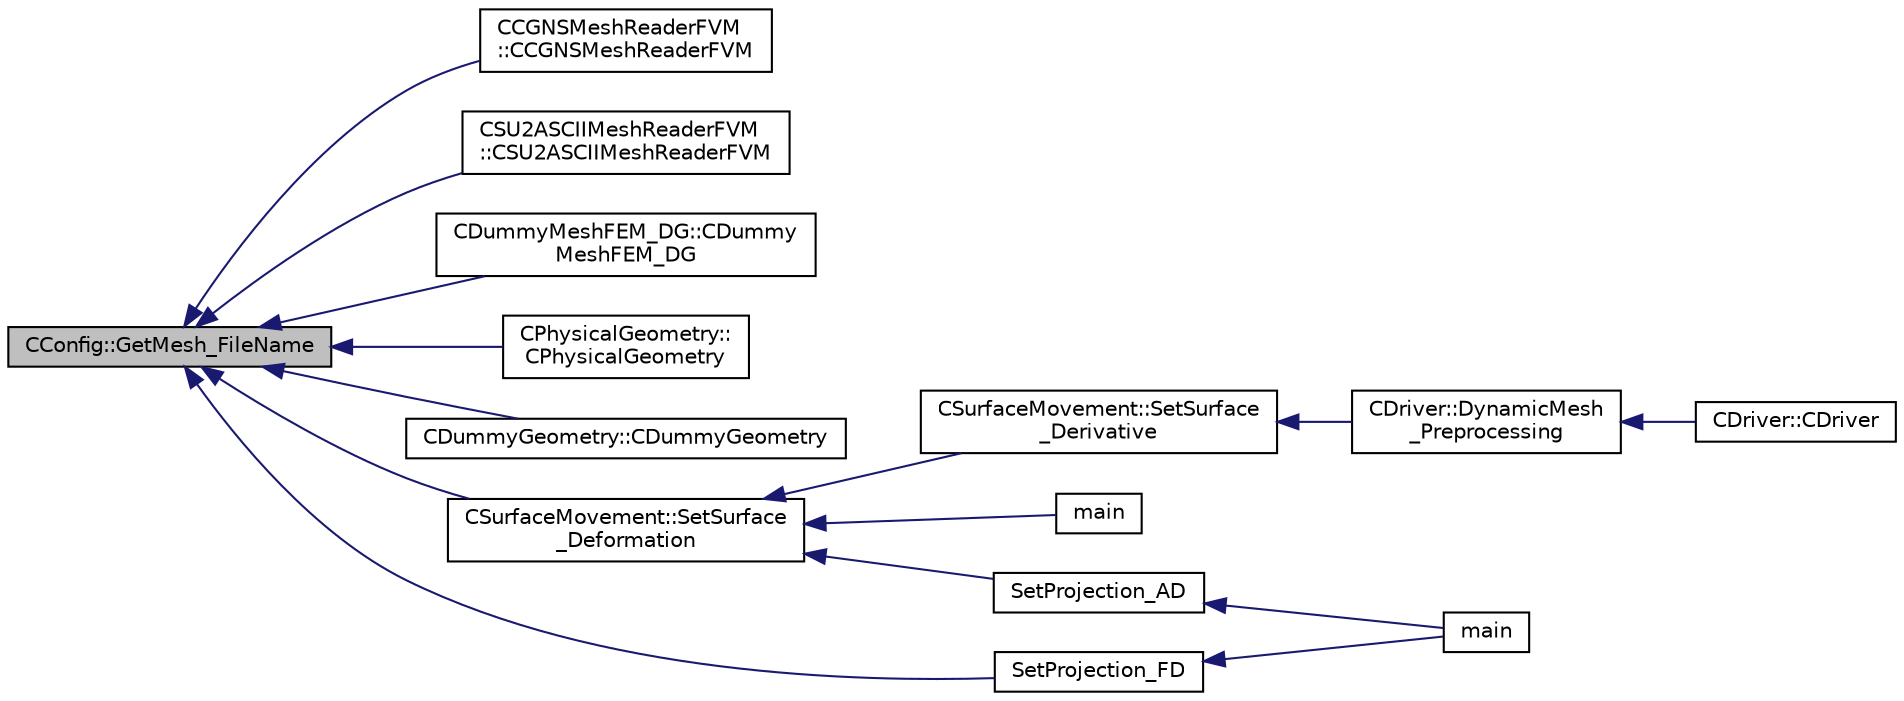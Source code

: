 digraph "CConfig::GetMesh_FileName"
{
  edge [fontname="Helvetica",fontsize="10",labelfontname="Helvetica",labelfontsize="10"];
  node [fontname="Helvetica",fontsize="10",shape=record];
  rankdir="LR";
  Node7776 [label="CConfig::GetMesh_FileName",height=0.2,width=0.4,color="black", fillcolor="grey75", style="filled", fontcolor="black"];
  Node7776 -> Node7777 [dir="back",color="midnightblue",fontsize="10",style="solid",fontname="Helvetica"];
  Node7777 [label="CCGNSMeshReaderFVM\l::CCGNSMeshReaderFVM",height=0.2,width=0.4,color="black", fillcolor="white", style="filled",URL="$class_c_c_g_n_s_mesh_reader_f_v_m.html#ab8c469095116f9b8a86a57d7e8024365",tooltip="Constructor of the CCGNSMeshReaderFVM class. "];
  Node7776 -> Node7778 [dir="back",color="midnightblue",fontsize="10",style="solid",fontname="Helvetica"];
  Node7778 [label="CSU2ASCIIMeshReaderFVM\l::CSU2ASCIIMeshReaderFVM",height=0.2,width=0.4,color="black", fillcolor="white", style="filled",URL="$class_c_s_u2_a_s_c_i_i_mesh_reader_f_v_m.html#ae13b34294e5cbbd0ea86ecf80a004935",tooltip="Constructor of the CSU2ASCIIMeshReaderFVM class. "];
  Node7776 -> Node7779 [dir="back",color="midnightblue",fontsize="10",style="solid",fontname="Helvetica"];
  Node7779 [label="CDummyMeshFEM_DG::CDummy\lMeshFEM_DG",height=0.2,width=0.4,color="black", fillcolor="white", style="filled",URL="$class_c_dummy_mesh_f_e_m___d_g.html#a292c0e183f7ee0db7badeccc4bd05ac4",tooltip="Constructor of the class. "];
  Node7776 -> Node7780 [dir="back",color="midnightblue",fontsize="10",style="solid",fontname="Helvetica"];
  Node7780 [label="CPhysicalGeometry::\lCPhysicalGeometry",height=0.2,width=0.4,color="black", fillcolor="white", style="filled",URL="$class_c_physical_geometry.html#a075a737b341a64de5463ddd41096692e",tooltip="Reads the geometry of the grid and adjust the boundary conditions with the configuration file..."];
  Node7776 -> Node7781 [dir="back",color="midnightblue",fontsize="10",style="solid",fontname="Helvetica"];
  Node7781 [label="CDummyGeometry::CDummyGeometry",height=0.2,width=0.4,color="black", fillcolor="white", style="filled",URL="$class_c_dummy_geometry.html#a4aa99e7c9145b9f4e3809a91f103606b",tooltip="Constructor of the class. "];
  Node7776 -> Node7782 [dir="back",color="midnightblue",fontsize="10",style="solid",fontname="Helvetica"];
  Node7782 [label="CSurfaceMovement::SetSurface\l_Deformation",height=0.2,width=0.4,color="black", fillcolor="white", style="filled",URL="$class_c_surface_movement.html#a23bec9fbe1bcd7f6117100de93381ac3",tooltip="Set the surface/boundary deformation. "];
  Node7782 -> Node7783 [dir="back",color="midnightblue",fontsize="10",style="solid",fontname="Helvetica"];
  Node7783 [label="CSurfaceMovement::SetSurface\l_Derivative",height=0.2,width=0.4,color="black", fillcolor="white", style="filled",URL="$class_c_surface_movement.html#af6aac73d04565bf6e9b81305b66e97e7",tooltip="Set derivatives of the surface/boundary deformation. "];
  Node7783 -> Node7784 [dir="back",color="midnightblue",fontsize="10",style="solid",fontname="Helvetica"];
  Node7784 [label="CDriver::DynamicMesh\l_Preprocessing",height=0.2,width=0.4,color="black", fillcolor="white", style="filled",URL="$class_c_driver.html#af585d91d9c08dbddcc2b3e67dd5f5af9",tooltip="GridMovement_Preprocessing. "];
  Node7784 -> Node7785 [dir="back",color="midnightblue",fontsize="10",style="solid",fontname="Helvetica"];
  Node7785 [label="CDriver::CDriver",height=0.2,width=0.4,color="black", fillcolor="white", style="filled",URL="$class_c_driver.html#a3fca4a013a6efa9bbb38fe78a86b5f3d",tooltip="Constructor of the class. "];
  Node7782 -> Node7786 [dir="back",color="midnightblue",fontsize="10",style="solid",fontname="Helvetica"];
  Node7786 [label="main",height=0.2,width=0.4,color="black", fillcolor="white", style="filled",URL="$_s_u2___d_e_f_8cpp.html#a0ddf1224851353fc92bfbff6f499fa97"];
  Node7782 -> Node7787 [dir="back",color="midnightblue",fontsize="10",style="solid",fontname="Helvetica"];
  Node7787 [label="SetProjection_AD",height=0.2,width=0.4,color="black", fillcolor="white", style="filled",URL="$_s_u2___d_o_t_8cpp.html#a3fceed882e8eb3d6796c8e8396af7d87",tooltip="Projection of the surface sensitivity using algorithmic differentiation (AD). "];
  Node7787 -> Node7788 [dir="back",color="midnightblue",fontsize="10",style="solid",fontname="Helvetica"];
  Node7788 [label="main",height=0.2,width=0.4,color="black", fillcolor="white", style="filled",URL="$_s_u2___d_o_t_8cpp.html#a0ddf1224851353fc92bfbff6f499fa97"];
  Node7776 -> Node7789 [dir="back",color="midnightblue",fontsize="10",style="solid",fontname="Helvetica"];
  Node7789 [label="SetProjection_FD",height=0.2,width=0.4,color="black", fillcolor="white", style="filled",URL="$_s_u2___d_o_t_8cpp.html#a5c5163a755085e03f1dfa23aeb7e21f2",tooltip="Projection of the surface sensitivity using finite differences (FD). "];
  Node7789 -> Node7788 [dir="back",color="midnightblue",fontsize="10",style="solid",fontname="Helvetica"];
}
